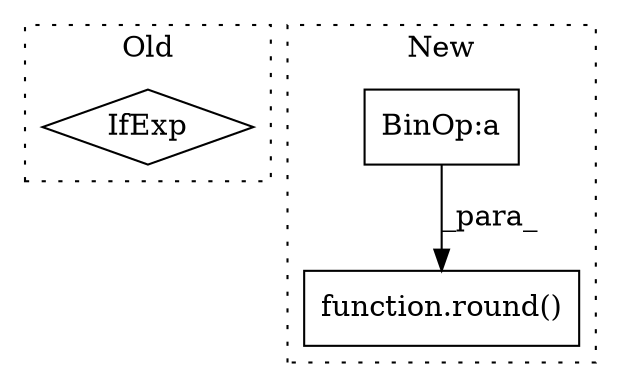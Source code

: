 digraph G {
subgraph cluster0 {
1 [label="IfExp" a="51" s="15036,15050" l="4,6" shape="diamond"];
label = "Old";
style="dotted";
}
subgraph cluster1 {
2 [label="function.round()" a="75" s="15365,15387" l="6,1" shape="box"];
3 [label="BinOp:a" a="82" s="15373" l="3" shape="box"];
label = "New";
style="dotted";
}
3 -> 2 [label="_para_"];
}